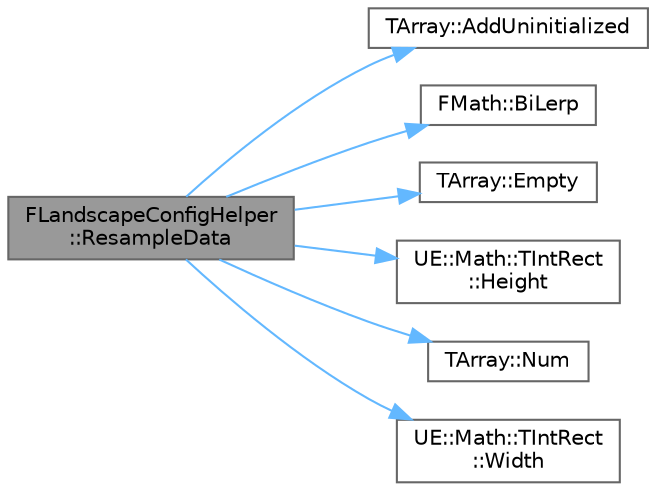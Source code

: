 digraph "FLandscapeConfigHelper::ResampleData"
{
 // INTERACTIVE_SVG=YES
 // LATEX_PDF_SIZE
  bgcolor="transparent";
  edge [fontname=Helvetica,fontsize=10,labelfontname=Helvetica,labelfontsize=10];
  node [fontname=Helvetica,fontsize=10,shape=box,height=0.2,width=0.4];
  rankdir="LR";
  Node1 [id="Node000001",label="FLandscapeConfigHelper\l::ResampleData",height=0.2,width=0.4,color="gray40", fillcolor="grey60", style="filled", fontcolor="black",tooltip=" "];
  Node1 -> Node2 [id="edge1_Node000001_Node000002",color="steelblue1",style="solid",tooltip=" "];
  Node2 [id="Node000002",label="TArray::AddUninitialized",height=0.2,width=0.4,color="grey40", fillcolor="white", style="filled",URL="$d4/d52/classTArray.html#a9d492bd65dc35e24fbbfd0e47b1b3c19",tooltip="Adds a given number of uninitialized elements into the array."];
  Node1 -> Node3 [id="edge2_Node000001_Node000003",color="steelblue1",style="solid",tooltip=" "];
  Node3 [id="Node000003",label="FMath::BiLerp",height=0.2,width=0.4,color="grey40", fillcolor="white", style="filled",URL="$dc/d20/structFMath.html#ad99195aba21bed488604d98d06760671",tooltip="Performs a 2D linear interpolation between four values values, FracX, FracY ranges from 0-1."];
  Node1 -> Node4 [id="edge3_Node000001_Node000004",color="steelblue1",style="solid",tooltip=" "];
  Node4 [id="Node000004",label="TArray::Empty",height=0.2,width=0.4,color="grey40", fillcolor="white", style="filled",URL="$d4/d52/classTArray.html#ae4faf7d28150050064620a725e5df3c2",tooltip="Empties the array."];
  Node1 -> Node5 [id="edge4_Node000001_Node000005",color="steelblue1",style="solid",tooltip=" "];
  Node5 [id="Node000005",label="UE::Math::TIntRect\l::Height",height=0.2,width=0.4,color="grey40", fillcolor="white", style="filled",URL="$d5/dbf/structUE_1_1Math_1_1TIntRect.html#a6e16e34ddf724f79dd12a4a51393653b",tooltip="Gets the Height of the rectangle."];
  Node1 -> Node6 [id="edge5_Node000001_Node000006",color="steelblue1",style="solid",tooltip=" "];
  Node6 [id="Node000006",label="TArray::Num",height=0.2,width=0.4,color="grey40", fillcolor="white", style="filled",URL="$d4/d52/classTArray.html#adcbf9ca48677a9c0c3830cd862dd40d8",tooltip="Returns number of elements in array."];
  Node1 -> Node7 [id="edge6_Node000001_Node000007",color="steelblue1",style="solid",tooltip=" "];
  Node7 [id="Node000007",label="UE::Math::TIntRect\l::Width",height=0.2,width=0.4,color="grey40", fillcolor="white", style="filled",URL="$d5/dbf/structUE_1_1Math_1_1TIntRect.html#a3fd86716a2fd13a226b4a763b5540be8",tooltip="Gets the width of the rectangle."];
}
